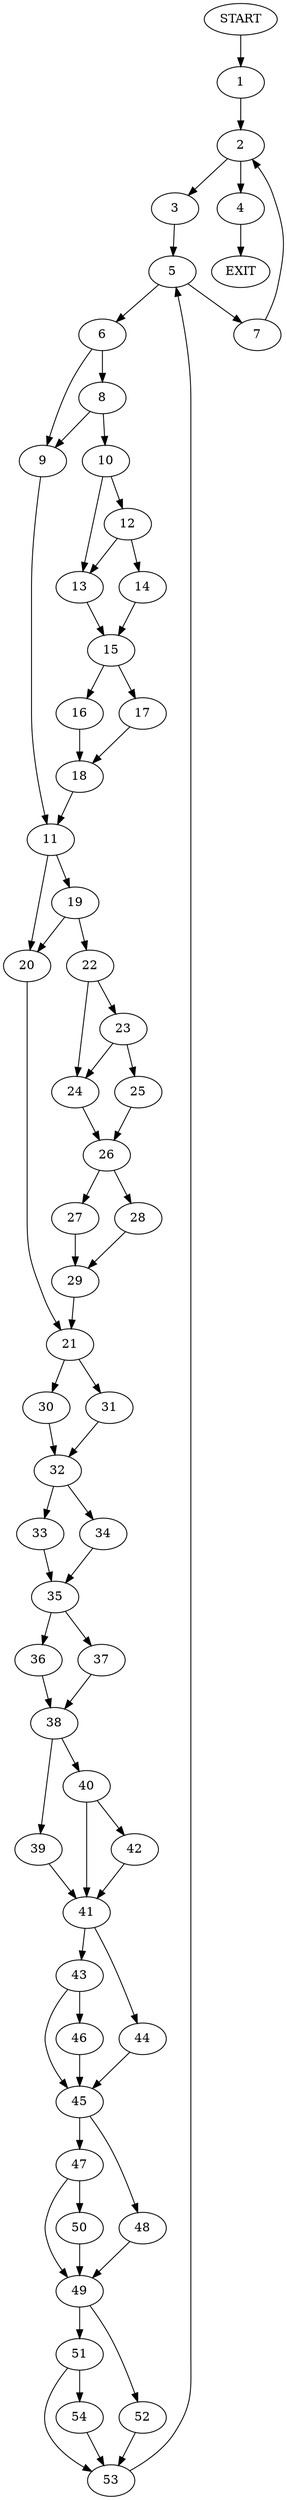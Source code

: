 digraph {
0 [label="START"]
55 [label="EXIT"]
0 -> 1
1 -> 2
2 -> 3
2 -> 4
4 -> 55
3 -> 5
5 -> 6
5 -> 7
7 -> 2
6 -> 8
6 -> 9
8 -> 9
8 -> 10
9 -> 11
10 -> 12
10 -> 13
12 -> 14
12 -> 13
13 -> 15
14 -> 15
15 -> 16
15 -> 17
17 -> 18
16 -> 18
18 -> 11
11 -> 19
11 -> 20
20 -> 21
19 -> 20
19 -> 22
22 -> 23
22 -> 24
23 -> 24
23 -> 25
24 -> 26
25 -> 26
26 -> 27
26 -> 28
28 -> 29
27 -> 29
29 -> 21
21 -> 30
21 -> 31
31 -> 32
30 -> 32
32 -> 33
32 -> 34
33 -> 35
34 -> 35
35 -> 36
35 -> 37
37 -> 38
36 -> 38
38 -> 39
38 -> 40
39 -> 41
40 -> 42
40 -> 41
41 -> 43
41 -> 44
42 -> 41
44 -> 45
43 -> 45
43 -> 46
45 -> 47
45 -> 48
46 -> 45
48 -> 49
47 -> 49
47 -> 50
49 -> 51
49 -> 52
50 -> 49
52 -> 53
51 -> 54
51 -> 53
53 -> 5
54 -> 53
}
